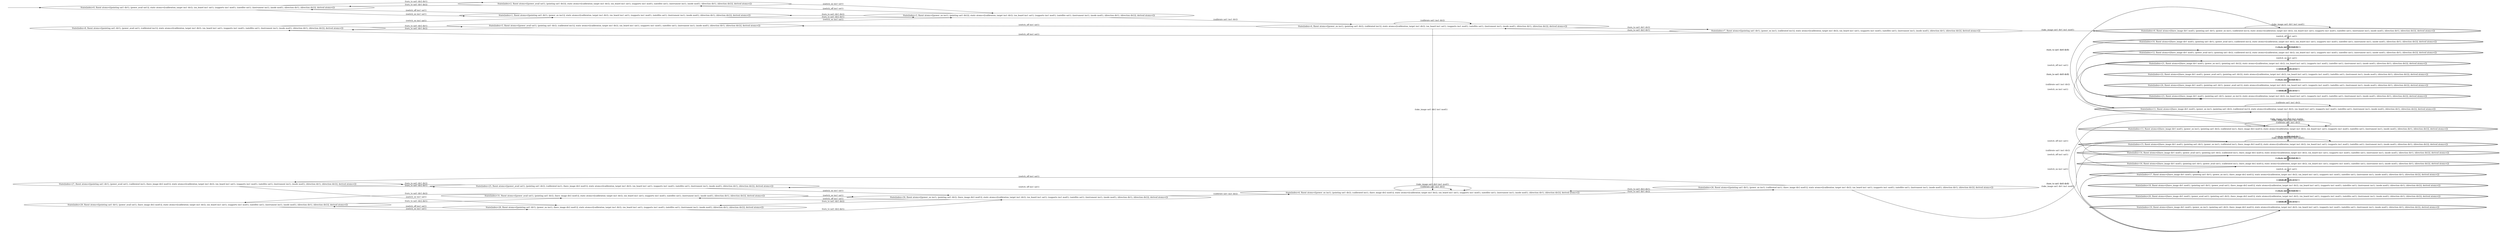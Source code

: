 digraph {
rankdir="LR"
s0[label="State(index=0, fluent atoms=[(pointing sat1 dir1), (power_avail sat1)], static atoms=[(calibration_target ins1 dir2), (on_board ins1 sat1), (supports ins1 mod1), (satellite sat1), (instrument ins1), (mode mod1), (direction dir1), (direction dir2)], derived atoms=[])"]
s1[label="State(index=1, fluent atoms=[(pointing sat1 dir1), (power_on ins1)], static atoms=[(calibration_target ins1 dir2), (on_board ins1 sat1), (supports ins1 mod1), (satellite sat1), (instrument ins1), (mode mod1), (direction dir1), (direction dir2)], derived atoms=[])"]
s2[label="State(index=2, fluent atoms=[(power_avail sat1), (pointing sat1 dir2)], static atoms=[(calibration_target ins1 dir2), (on_board ins1 sat1), (supports ins1 mod1), (satellite sat1), (instrument ins1), (mode mod1), (direction dir1), (direction dir2)], derived atoms=[])"]
s3[label="State(index=3, fluent atoms=[(power_on ins1), (pointing sat1 dir2)], static atoms=[(calibration_target ins1 dir2), (on_board ins1 sat1), (supports ins1 mod1), (satellite sat1), (instrument ins1), (mode mod1), (direction dir1), (direction dir2)], derived atoms=[])"]
s4[label="State(index=4, fluent atoms=[(power_on ins1), (pointing sat1 dir2), (calibrated ins1)], static atoms=[(calibration_target ins1 dir2), (on_board ins1 sat1), (supports ins1 mod1), (satellite sat1), (instrument ins1), (mode mod1), (direction dir1), (direction dir2)], derived atoms=[])"]
s5[label="State(index=5, fluent atoms=[(power_avail sat1), (pointing sat1 dir2), (calibrated ins1)], static atoms=[(calibration_target ins1 dir2), (on_board ins1 sat1), (supports ins1 mod1), (satellite sat1), (instrument ins1), (mode mod1), (direction dir1), (direction dir2)], derived atoms=[])"]
s6[label="State(index=6, fluent atoms=[(power_on ins1), (pointing sat1 dir2), (calibrated ins1), (have_image dir2 mod1)], static atoms=[(calibration_target ins1 dir2), (on_board ins1 sat1), (supports ins1 mod1), (satellite sat1), (instrument ins1), (mode mod1), (direction dir1), (direction dir2)], derived atoms=[])"]
s7[label="State(index=7, fluent atoms=[(pointing sat1 dir1), (power_on ins1), (calibrated ins1)], static atoms=[(calibration_target ins1 dir2), (on_board ins1 sat1), (supports ins1 mod1), (satellite sat1), (instrument ins1), (mode mod1), (direction dir1), (direction dir2)], derived atoms=[])"]
s8[label="State(index=8, fluent atoms=[(pointing sat1 dir1), (power_avail sat1), (calibrated ins1)], static atoms=[(calibration_target ins1 dir2), (on_board ins1 sat1), (supports ins1 mod1), (satellite sat1), (instrument ins1), (mode mod1), (direction dir1), (direction dir2)], derived atoms=[])"]
s9[peripheries=2,label="State(index=9, fluent atoms=[(have_image dir1 mod1), (pointing sat1 dir1), (power_on ins1), (calibrated ins1)], static atoms=[(calibration_target ins1 dir2), (on_board ins1 sat1), (supports ins1 mod1), (satellite sat1), (instrument ins1), (mode mod1), (direction dir1), (direction dir2)], derived atoms=[])"]
s10[peripheries=2,label="State(index=10, fluent atoms=[(have_image dir1 mod1), (pointing sat1 dir1), (power_avail sat1), (calibrated ins1)], static atoms=[(calibration_target ins1 dir2), (on_board ins1 sat1), (supports ins1 mod1), (satellite sat1), (instrument ins1), (mode mod1), (direction dir1), (direction dir2)], derived atoms=[])"]
s11[peripheries=2,label="State(index=11, fluent atoms=[(have_image dir1 mod1), (power_on ins1), (pointing sat1 dir2), (calibrated ins1)], static atoms=[(calibration_target ins1 dir2), (on_board ins1 sat1), (supports ins1 mod1), (satellite sat1), (instrument ins1), (mode mod1), (direction dir1), (direction dir2)], derived atoms=[])"]
s12[peripheries=2,label="State(index=12, fluent atoms=[(have_image dir1 mod1), (power_avail sat1), (pointing sat1 dir2), (calibrated ins1)], static atoms=[(calibration_target ins1 dir2), (on_board ins1 sat1), (supports ins1 mod1), (satellite sat1), (instrument ins1), (mode mod1), (direction dir1), (direction dir2)], derived atoms=[])"]
s13[peripheries=2,label="State(index=13, fluent atoms=[(have_image dir1 mod1), (power_on ins1), (pointing sat1 dir2), (calibrated ins1), (have_image dir2 mod1)], static atoms=[(calibration_target ins1 dir2), (on_board ins1 sat1), (supports ins1 mod1), (satellite sat1), (instrument ins1), (mode mod1), (direction dir1), (direction dir2)], derived atoms=[])"]
s14[peripheries=2,label="State(index=14, fluent atoms=[(have_image dir1 mod1), (power_avail sat1), (pointing sat1 dir2), (calibrated ins1), (have_image dir2 mod1)], static atoms=[(calibration_target ins1 dir2), (on_board ins1 sat1), (supports ins1 mod1), (satellite sat1), (instrument ins1), (mode mod1), (direction dir1), (direction dir2)], derived atoms=[])"]
s15[peripheries=2,label="State(index=15, fluent atoms=[(have_image dir1 mod1), (pointing sat1 dir1), (power_on ins1), (calibrated ins1), (have_image dir2 mod1)], static atoms=[(calibration_target ins1 dir2), (on_board ins1 sat1), (supports ins1 mod1), (satellite sat1), (instrument ins1), (mode mod1), (direction dir1), (direction dir2)], derived atoms=[])"]
s16[peripheries=2,label="State(index=16, fluent atoms=[(have_image dir1 mod1), (pointing sat1 dir1), (power_avail sat1), (calibrated ins1), (have_image dir2 mod1)], static atoms=[(calibration_target ins1 dir2), (on_board ins1 sat1), (supports ins1 mod1), (satellite sat1), (instrument ins1), (mode mod1), (direction dir1), (direction dir2)], derived atoms=[])"]
s17[peripheries=2,label="State(index=17, fluent atoms=[(have_image dir1 mod1), (pointing sat1 dir1), (power_on ins1), (have_image dir2 mod1)], static atoms=[(calibration_target ins1 dir2), (on_board ins1 sat1), (supports ins1 mod1), (satellite sat1), (instrument ins1), (mode mod1), (direction dir1), (direction dir2)], derived atoms=[])"]
s18[peripheries=2,label="State(index=18, fluent atoms=[(have_image dir1 mod1), (pointing sat1 dir1), (power_avail sat1), (have_image dir2 mod1)], static atoms=[(calibration_target ins1 dir2), (on_board ins1 sat1), (supports ins1 mod1), (satellite sat1), (instrument ins1), (mode mod1), (direction dir1), (direction dir2)], derived atoms=[])"]
s19[peripheries=2,label="State(index=19, fluent atoms=[(have_image dir1 mod1), (power_on ins1), (pointing sat1 dir2), (have_image dir2 mod1)], static atoms=[(calibration_target ins1 dir2), (on_board ins1 sat1), (supports ins1 mod1), (satellite sat1), (instrument ins1), (mode mod1), (direction dir1), (direction dir2)], derived atoms=[])"]
s20[peripheries=2,label="State(index=20, fluent atoms=[(have_image dir1 mod1), (power_avail sat1), (pointing sat1 dir2), (have_image dir2 mod1)], static atoms=[(calibration_target ins1 dir2), (on_board ins1 sat1), (supports ins1 mod1), (satellite sat1), (instrument ins1), (mode mod1), (direction dir1), (direction dir2)], derived atoms=[])"]
s21[peripheries=2,label="State(index=21, fluent atoms=[(have_image dir1 mod1), (power_on ins1), (pointing sat1 dir2)], static atoms=[(calibration_target ins1 dir2), (on_board ins1 sat1), (supports ins1 mod1), (satellite sat1), (instrument ins1), (mode mod1), (direction dir1), (direction dir2)], derived atoms=[])"]
s22[peripheries=2,label="State(index=22, fluent atoms=[(have_image dir1 mod1), (power_avail sat1), (pointing sat1 dir2)], static atoms=[(calibration_target ins1 dir2), (on_board ins1 sat1), (supports ins1 mod1), (satellite sat1), (instrument ins1), (mode mod1), (direction dir1), (direction dir2)], derived atoms=[])"]
s23[peripheries=2,label="State(index=23, fluent atoms=[(have_image dir1 mod1), (pointing sat1 dir1), (power_on ins1)], static atoms=[(calibration_target ins1 dir2), (on_board ins1 sat1), (supports ins1 mod1), (satellite sat1), (instrument ins1), (mode mod1), (direction dir1), (direction dir2)], derived atoms=[])"]
s24[peripheries=2,label="State(index=24, fluent atoms=[(have_image dir1 mod1), (pointing sat1 dir1), (power_avail sat1)], static atoms=[(calibration_target ins1 dir2), (on_board ins1 sat1), (supports ins1 mod1), (satellite sat1), (instrument ins1), (mode mod1), (direction dir1), (direction dir2)], derived atoms=[])"]
s25[label="State(index=25, fluent atoms=[(power_avail sat1), (pointing sat1 dir2), (calibrated ins1), (have_image dir2 mod1)], static atoms=[(calibration_target ins1 dir2), (on_board ins1 sat1), (supports ins1 mod1), (satellite sat1), (instrument ins1), (mode mod1), (direction dir1), (direction dir2)], derived atoms=[])"]
s26[label="State(index=26, fluent atoms=[(pointing sat1 dir1), (power_on ins1), (calibrated ins1), (have_image dir2 mod1)], static atoms=[(calibration_target ins1 dir2), (on_board ins1 sat1), (supports ins1 mod1), (satellite sat1), (instrument ins1), (mode mod1), (direction dir1), (direction dir2)], derived atoms=[])"]
s27[label="State(index=27, fluent atoms=[(pointing sat1 dir1), (power_avail sat1), (calibrated ins1), (have_image dir2 mod1)], static atoms=[(calibration_target ins1 dir2), (on_board ins1 sat1), (supports ins1 mod1), (satellite sat1), (instrument ins1), (mode mod1), (direction dir1), (direction dir2)], derived atoms=[])"]
s28[label="State(index=28, fluent atoms=[(pointing sat1 dir1), (power_on ins1), (have_image dir2 mod1)], static atoms=[(calibration_target ins1 dir2), (on_board ins1 sat1), (supports ins1 mod1), (satellite sat1), (instrument ins1), (mode mod1), (direction dir1), (direction dir2)], derived atoms=[])"]
s29[label="State(index=29, fluent atoms=[(pointing sat1 dir1), (power_avail sat1), (have_image dir2 mod1)], static atoms=[(calibration_target ins1 dir2), (on_board ins1 sat1), (supports ins1 mod1), (satellite sat1), (instrument ins1), (mode mod1), (direction dir1), (direction dir2)], derived atoms=[])"]
s30[label="State(index=30, fluent atoms=[(power_on ins1), (pointing sat1 dir2), (have_image dir2 mod1)], static atoms=[(calibration_target ins1 dir2), (on_board ins1 sat1), (supports ins1 mod1), (satellite sat1), (instrument ins1), (mode mod1), (direction dir1), (direction dir2)], derived atoms=[])"]
s31[label="State(index=31, fluent atoms=[(power_avail sat1), (pointing sat1 dir2), (have_image dir2 mod1)], static atoms=[(calibration_target ins1 dir2), (on_board ins1 sat1), (supports ins1 mod1), (satellite sat1), (instrument ins1), (mode mod1), (direction dir1), (direction dir2)], derived atoms=[])"]
Dangling [ label = "", style = invis ]
{ rank = same; Dangling }
Dangling -> s0
{ rank = same; s0,s8,s27,s29}
{ rank = same; s1,s2,s5,s25,s28,s31}
{ rank = same; s3,s30}
{ rank = same; s4,s6}
{ rank = same; s7,s26}
{ rank = same; s9,s10,s11,s12,s13,s14,s15,s16,s17,s18,s19,s20,s21,s22,s23,s24}
s0->s1 [label="(switch_on ins1 sat1)"]
s0->s2 [label="(turn_to sat1 dir2 dir1)"]
s2->s3 [label="(switch_on ins1 sat1)"]
s2->s0 [label="(turn_to sat1 dir1 dir2)"]
s3->s2 [label="(switch_off ins1 sat1)"]
s3->s4 [label="(calibrate sat1 ins1 dir2)"]
s3->s1 [label="(turn_to sat1 dir1 dir2)"]
s4->s5 [label="(switch_off ins1 sat1)"]
s4->s4 [label="(calibrate sat1 ins1 dir2)"]
s4->s6 [label="(take_image sat1 dir2 ins1 mod1)"]
s4->s7 [label="(turn_to sat1 dir1 dir2)"]
s7->s8 [label="(switch_off ins1 sat1)"]
s7->s9 [label="(take_image sat1 dir1 ins1 mod1)"]
s7->s4 [label="(turn_to sat1 dir2 dir1)"]
s9->s10 [label="(switch_off ins1 sat1)"]
s9->s9 [label="(take_image sat1 dir1 ins1 mod1)"]
s9->s11 [label="(turn_to sat1 dir2 dir1)"]
s11->s12 [label="(switch_off ins1 sat1)"]
s11->s11 [label="(calibrate sat1 ins1 dir2)"]
s11->s13 [label="(take_image sat1 dir2 ins1 mod1)"]
s11->s9 [label="(turn_to sat1 dir1 dir2)"]
s13->s14 [label="(switch_off ins1 sat1)"]
s13->s13 [label="(calibrate sat1 ins1 dir2)"]
s13->s13 [label="(take_image sat1 dir2 ins1 mod1)"]
s13->s15 [label="(turn_to sat1 dir1 dir2)"]
s15->s16 [label="(switch_off ins1 sat1)"]
s15->s15 [label="(take_image sat1 dir1 ins1 mod1)"]
s15->s13 [label="(turn_to sat1 dir2 dir1)"]
s16->s17 [label="(switch_on ins1 sat1)"]
s16->s14 [label="(turn_to sat1 dir2 dir1)"]
s17->s18 [label="(switch_off ins1 sat1)"]
s17->s19 [label="(turn_to sat1 dir2 dir1)"]
s19->s20 [label="(switch_off ins1 sat1)"]
s19->s13 [label="(calibrate sat1 ins1 dir2)"]
s19->s17 [label="(turn_to sat1 dir1 dir2)"]
s20->s19 [label="(switch_on ins1 sat1)"]
s20->s18 [label="(turn_to sat1 dir1 dir2)"]
s18->s17 [label="(switch_on ins1 sat1)"]
s18->s20 [label="(turn_to sat1 dir2 dir1)"]
s14->s19 [label="(switch_on ins1 sat1)"]
s14->s16 [label="(turn_to sat1 dir1 dir2)"]
s12->s21 [label="(switch_on ins1 sat1)"]
s12->s10 [label="(turn_to sat1 dir1 dir2)"]
s21->s22 [label="(switch_off ins1 sat1)"]
s21->s11 [label="(calibrate sat1 ins1 dir2)"]
s21->s23 [label="(turn_to sat1 dir1 dir2)"]
s23->s24 [label="(switch_off ins1 sat1)"]
s23->s21 [label="(turn_to sat1 dir2 dir1)"]
s24->s23 [label="(switch_on ins1 sat1)"]
s24->s22 [label="(turn_to sat1 dir2 dir1)"]
s22->s21 [label="(switch_on ins1 sat1)"]
s22->s24 [label="(turn_to sat1 dir1 dir2)"]
s10->s23 [label="(switch_on ins1 sat1)"]
s10->s12 [label="(turn_to sat1 dir2 dir1)"]
s8->s1 [label="(switch_on ins1 sat1)"]
s8->s5 [label="(turn_to sat1 dir2 dir1)"]
s6->s25 [label="(switch_off ins1 sat1)"]
s6->s6 [label="(calibrate sat1 ins1 dir2)"]
s6->s6 [label="(take_image sat1 dir2 ins1 mod1)"]
s6->s26 [label="(turn_to sat1 dir1 dir2)"]
s26->s27 [label="(switch_off ins1 sat1)"]
s26->s15 [label="(take_image sat1 dir1 ins1 mod1)"]
s26->s6 [label="(turn_to sat1 dir2 dir1)"]
s27->s28 [label="(switch_on ins1 sat1)"]
s27->s25 [label="(turn_to sat1 dir2 dir1)"]
s28->s29 [label="(switch_off ins1 sat1)"]
s28->s30 [label="(turn_to sat1 dir2 dir1)"]
s30->s31 [label="(switch_off ins1 sat1)"]
s30->s6 [label="(calibrate sat1 ins1 dir2)"]
s30->s28 [label="(turn_to sat1 dir1 dir2)"]
s31->s30 [label="(switch_on ins1 sat1)"]
s31->s29 [label="(turn_to sat1 dir1 dir2)"]
s29->s28 [label="(switch_on ins1 sat1)"]
s29->s31 [label="(turn_to sat1 dir2 dir1)"]
s25->s30 [label="(switch_on ins1 sat1)"]
s25->s27 [label="(turn_to sat1 dir1 dir2)"]
s5->s3 [label="(switch_on ins1 sat1)"]
s5->s8 [label="(turn_to sat1 dir1 dir2)"]
s1->s0 [label="(switch_off ins1 sat1)"]
s1->s3 [label="(turn_to sat1 dir2 dir1)"]
}
